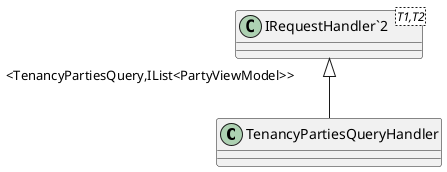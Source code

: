 @startuml
class TenancyPartiesQueryHandler {
}
class "IRequestHandler`2"<T1,T2> {
}
"IRequestHandler`2" "<TenancyPartiesQuery,IList<PartyViewModel>>" <|-- TenancyPartiesQueryHandler
@enduml
